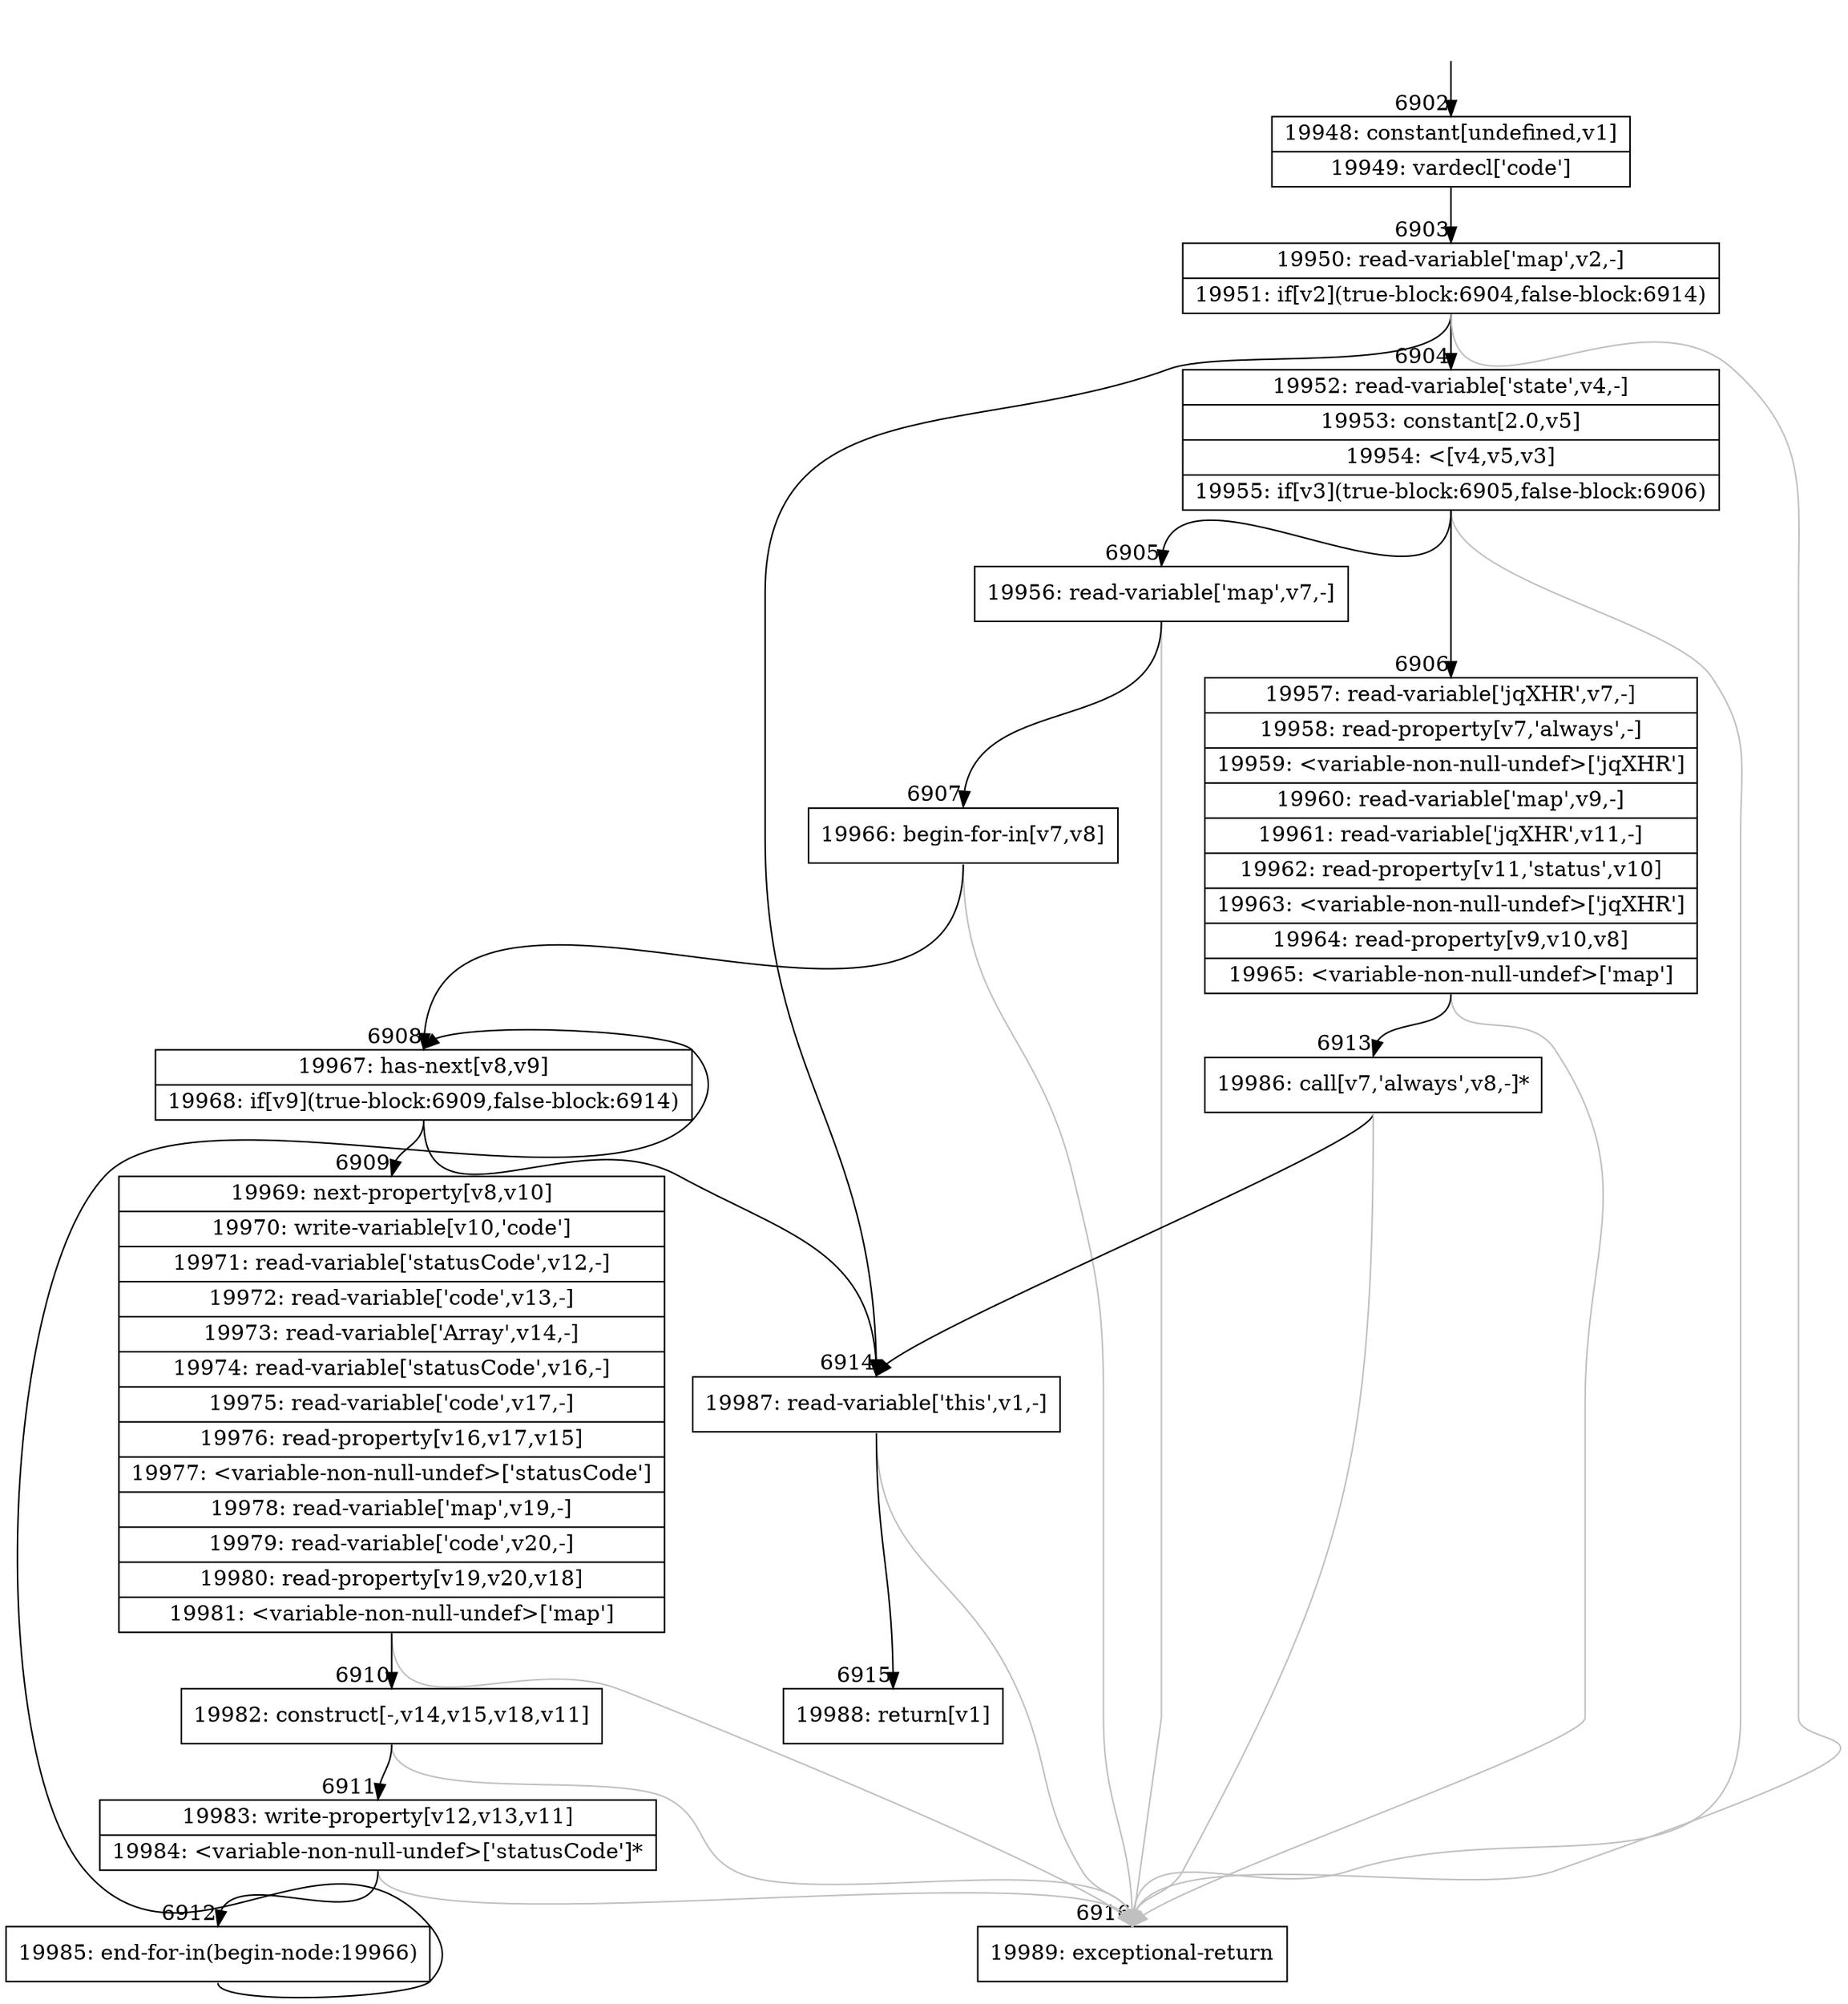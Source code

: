 digraph {
rankdir="TD"
BB_entry458[shape=none,label=""];
BB_entry458 -> BB6902 [tailport=s, headport=n, headlabel="    6902"]
BB6902 [shape=record label="{19948: constant[undefined,v1]|19949: vardecl['code']}" ] 
BB6902 -> BB6903 [tailport=s, headport=n, headlabel="      6903"]
BB6903 [shape=record label="{19950: read-variable['map',v2,-]|19951: if[v2](true-block:6904,false-block:6914)}" ] 
BB6903 -> BB6904 [tailport=s, headport=n, headlabel="      6904"]
BB6903 -> BB6914 [tailport=s, headport=n, headlabel="      6914"]
BB6903 -> BB6916 [tailport=s, headport=n, color=gray, headlabel="      6916"]
BB6904 [shape=record label="{19952: read-variable['state',v4,-]|19953: constant[2.0,v5]|19954: \<[v4,v5,v3]|19955: if[v3](true-block:6905,false-block:6906)}" ] 
BB6904 -> BB6905 [tailport=s, headport=n, headlabel="      6905"]
BB6904 -> BB6906 [tailport=s, headport=n, headlabel="      6906"]
BB6904 -> BB6916 [tailport=s, headport=n, color=gray]
BB6905 [shape=record label="{19956: read-variable['map',v7,-]}" ] 
BB6905 -> BB6907 [tailport=s, headport=n, headlabel="      6907"]
BB6905 -> BB6916 [tailport=s, headport=n, color=gray]
BB6906 [shape=record label="{19957: read-variable['jqXHR',v7,-]|19958: read-property[v7,'always',-]|19959: \<variable-non-null-undef\>['jqXHR']|19960: read-variable['map',v9,-]|19961: read-variable['jqXHR',v11,-]|19962: read-property[v11,'status',v10]|19963: \<variable-non-null-undef\>['jqXHR']|19964: read-property[v9,v10,v8]|19965: \<variable-non-null-undef\>['map']}" ] 
BB6906 -> BB6913 [tailport=s, headport=n, headlabel="      6913"]
BB6906 -> BB6916 [tailport=s, headport=n, color=gray]
BB6907 [shape=record label="{19966: begin-for-in[v7,v8]}" ] 
BB6907 -> BB6908 [tailport=s, headport=n, headlabel="      6908"]
BB6907 -> BB6916 [tailport=s, headport=n, color=gray]
BB6908 [shape=record label="{19967: has-next[v8,v9]|19968: if[v9](true-block:6909,false-block:6914)}" ] 
BB6908 -> BB6909 [tailport=s, headport=n, headlabel="      6909"]
BB6908 -> BB6914 [tailport=s, headport=n]
BB6909 [shape=record label="{19969: next-property[v8,v10]|19970: write-variable[v10,'code']|19971: read-variable['statusCode',v12,-]|19972: read-variable['code',v13,-]|19973: read-variable['Array',v14,-]|19974: read-variable['statusCode',v16,-]|19975: read-variable['code',v17,-]|19976: read-property[v16,v17,v15]|19977: \<variable-non-null-undef\>['statusCode']|19978: read-variable['map',v19,-]|19979: read-variable['code',v20,-]|19980: read-property[v19,v20,v18]|19981: \<variable-non-null-undef\>['map']}" ] 
BB6909 -> BB6910 [tailport=s, headport=n, headlabel="      6910"]
BB6909 -> BB6916 [tailport=s, headport=n, color=gray]
BB6910 [shape=record label="{19982: construct[-,v14,v15,v18,v11]}" ] 
BB6910 -> BB6911 [tailport=s, headport=n, headlabel="      6911"]
BB6910 -> BB6916 [tailport=s, headport=n, color=gray]
BB6911 [shape=record label="{19983: write-property[v12,v13,v11]|19984: \<variable-non-null-undef\>['statusCode']*}" ] 
BB6911 -> BB6912 [tailport=s, headport=n, headlabel="      6912"]
BB6911 -> BB6916 [tailport=s, headport=n, color=gray]
BB6912 [shape=record label="{19985: end-for-in(begin-node:19966)}" ] 
BB6912 -> BB6908 [tailport=s, headport=n]
BB6913 [shape=record label="{19986: call[v7,'always',v8,-]*}" ] 
BB6913 -> BB6914 [tailport=s, headport=n]
BB6913 -> BB6916 [tailport=s, headport=n, color=gray]
BB6914 [shape=record label="{19987: read-variable['this',v1,-]}" ] 
BB6914 -> BB6915 [tailport=s, headport=n, headlabel="      6915"]
BB6914 -> BB6916 [tailport=s, headport=n, color=gray]
BB6915 [shape=record label="{19988: return[v1]}" ] 
BB6916 [shape=record label="{19989: exceptional-return}" ] 
}
